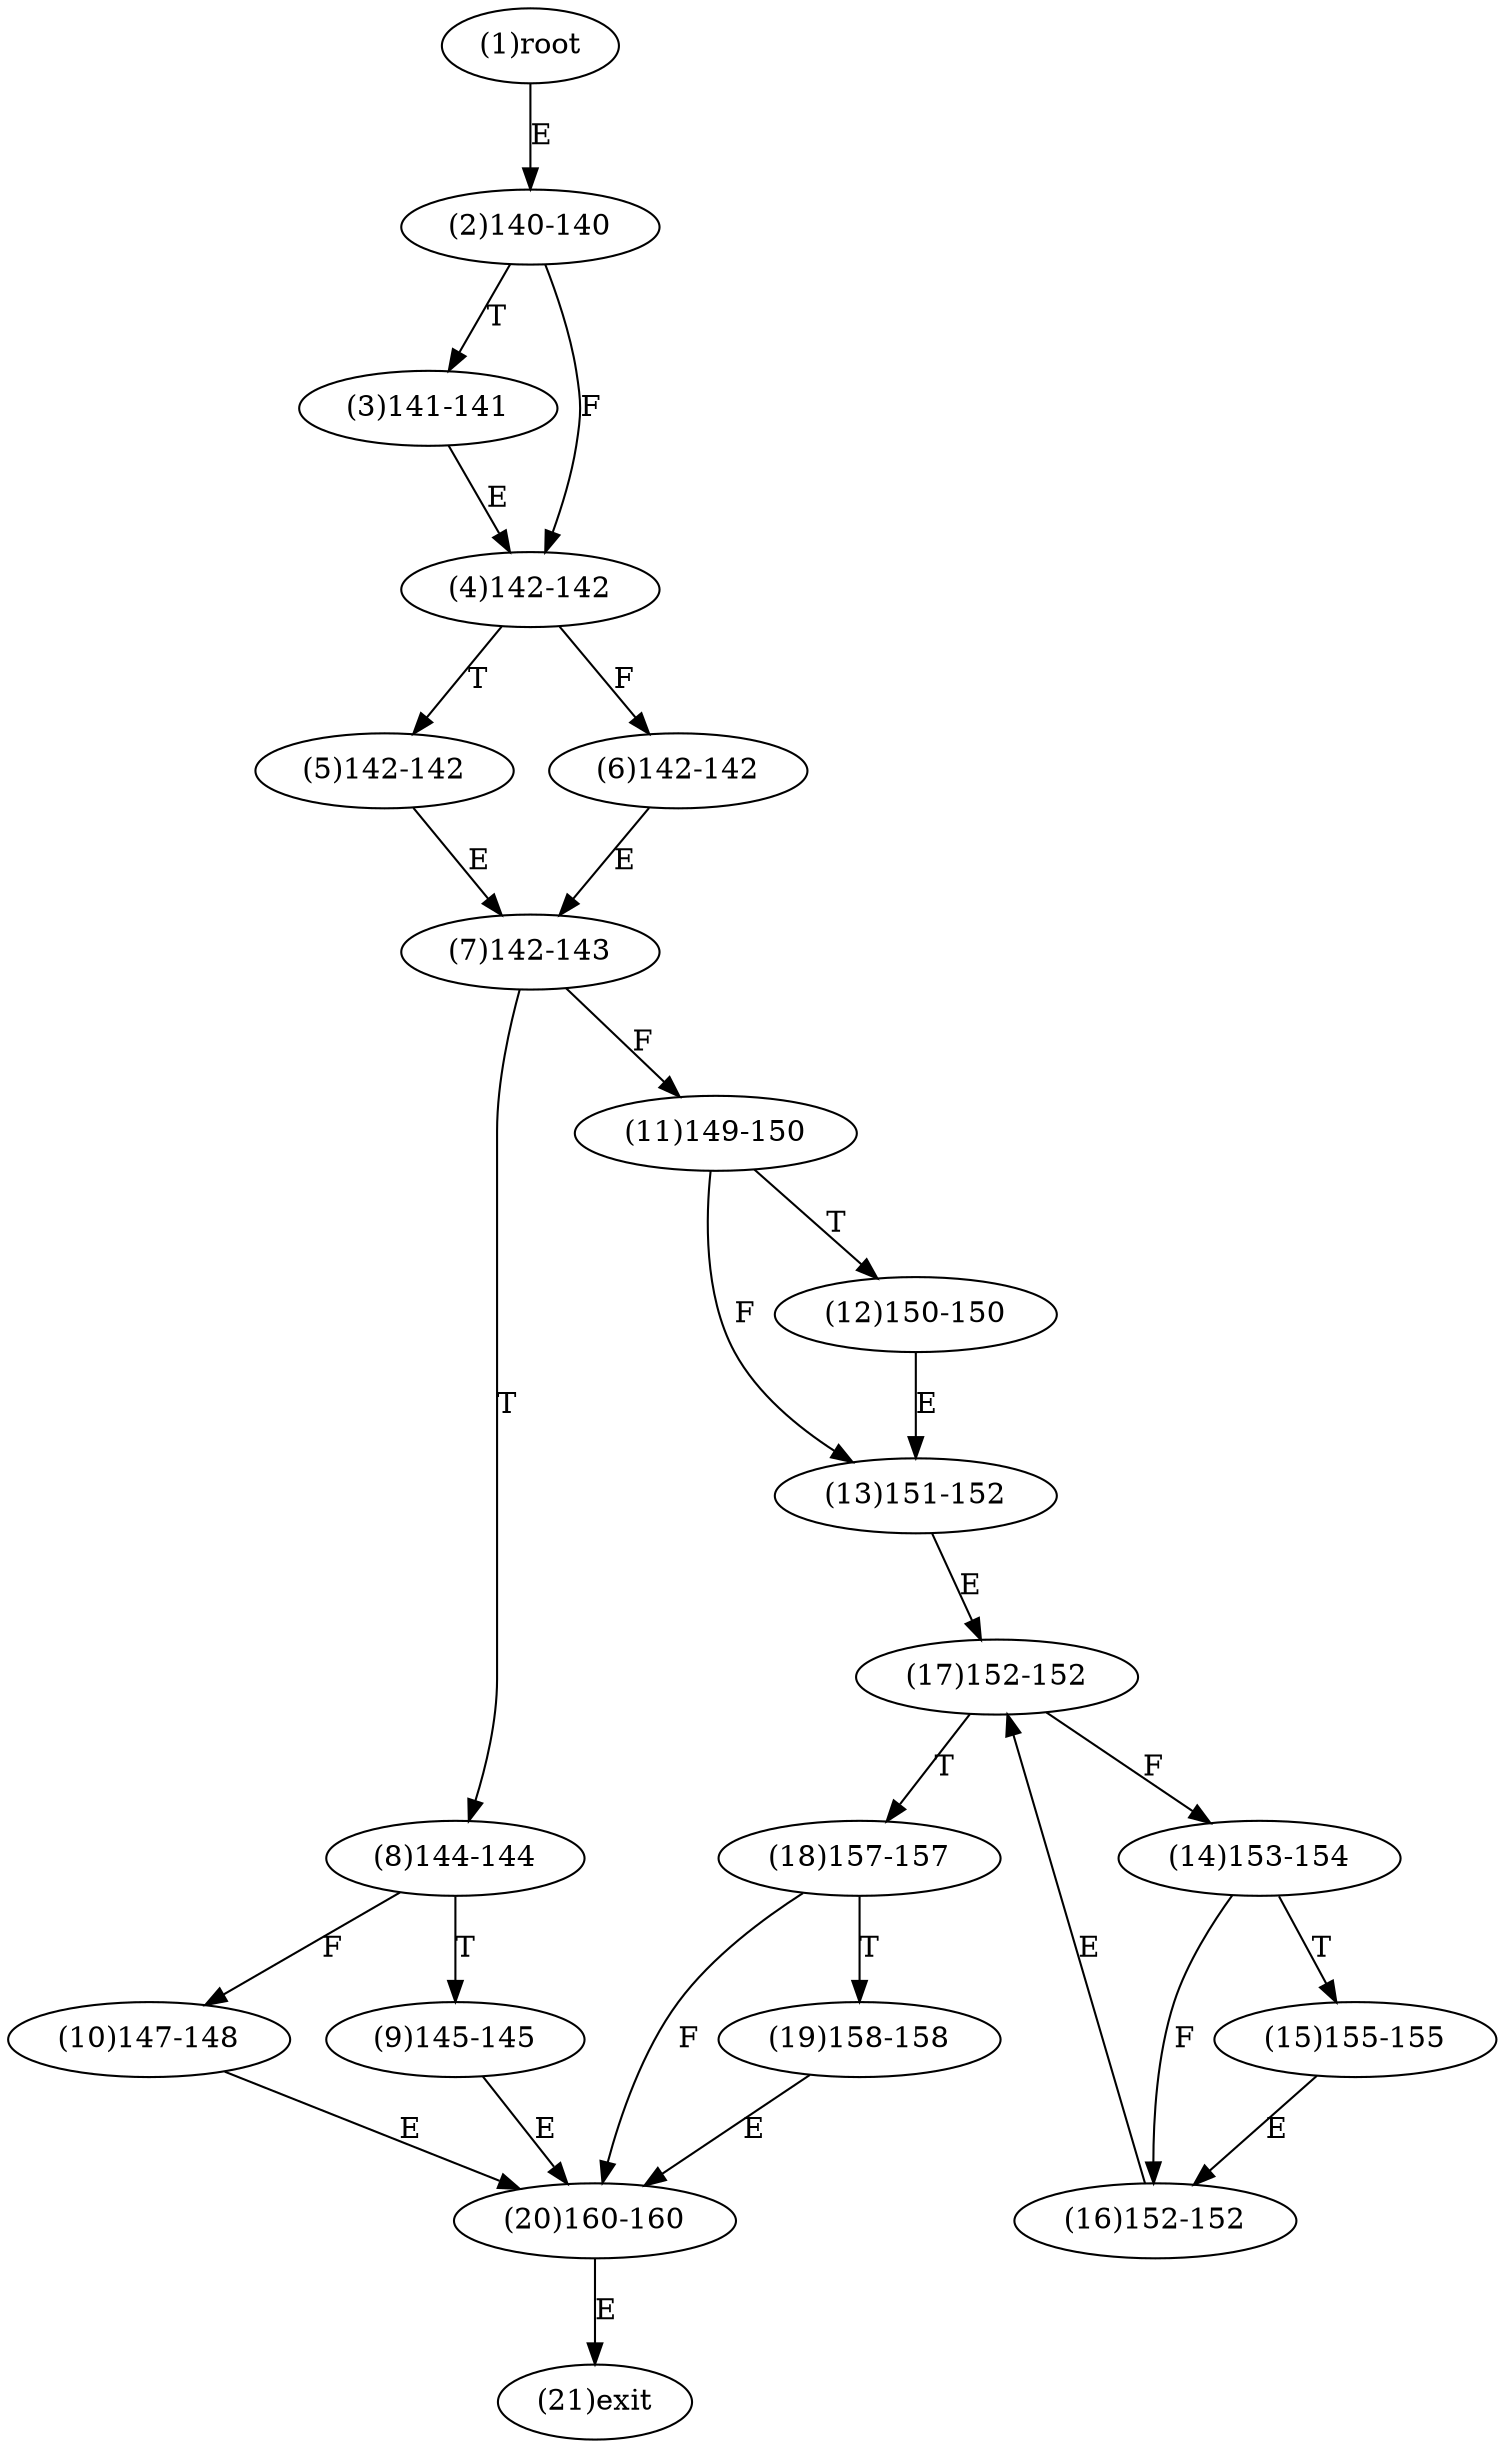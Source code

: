 digraph "" { 
1[ label="(1)root"];
2[ label="(2)140-140"];
3[ label="(3)141-141"];
4[ label="(4)142-142"];
5[ label="(5)142-142"];
6[ label="(6)142-142"];
7[ label="(7)142-143"];
8[ label="(8)144-144"];
9[ label="(9)145-145"];
10[ label="(10)147-148"];
11[ label="(11)149-150"];
12[ label="(12)150-150"];
13[ label="(13)151-152"];
14[ label="(14)153-154"];
15[ label="(15)155-155"];
17[ label="(17)152-152"];
16[ label="(16)152-152"];
19[ label="(19)158-158"];
18[ label="(18)157-157"];
21[ label="(21)exit"];
20[ label="(20)160-160"];
1->2[ label="E"];
2->4[ label="F"];
2->3[ label="T"];
3->4[ label="E"];
4->6[ label="F"];
4->5[ label="T"];
5->7[ label="E"];
6->7[ label="E"];
7->11[ label="F"];
7->8[ label="T"];
8->10[ label="F"];
8->9[ label="T"];
9->20[ label="E"];
10->20[ label="E"];
11->13[ label="F"];
11->12[ label="T"];
12->13[ label="E"];
13->17[ label="E"];
14->16[ label="F"];
14->15[ label="T"];
15->16[ label="E"];
16->17[ label="E"];
17->14[ label="F"];
17->18[ label="T"];
18->20[ label="F"];
18->19[ label="T"];
19->20[ label="E"];
20->21[ label="E"];
}